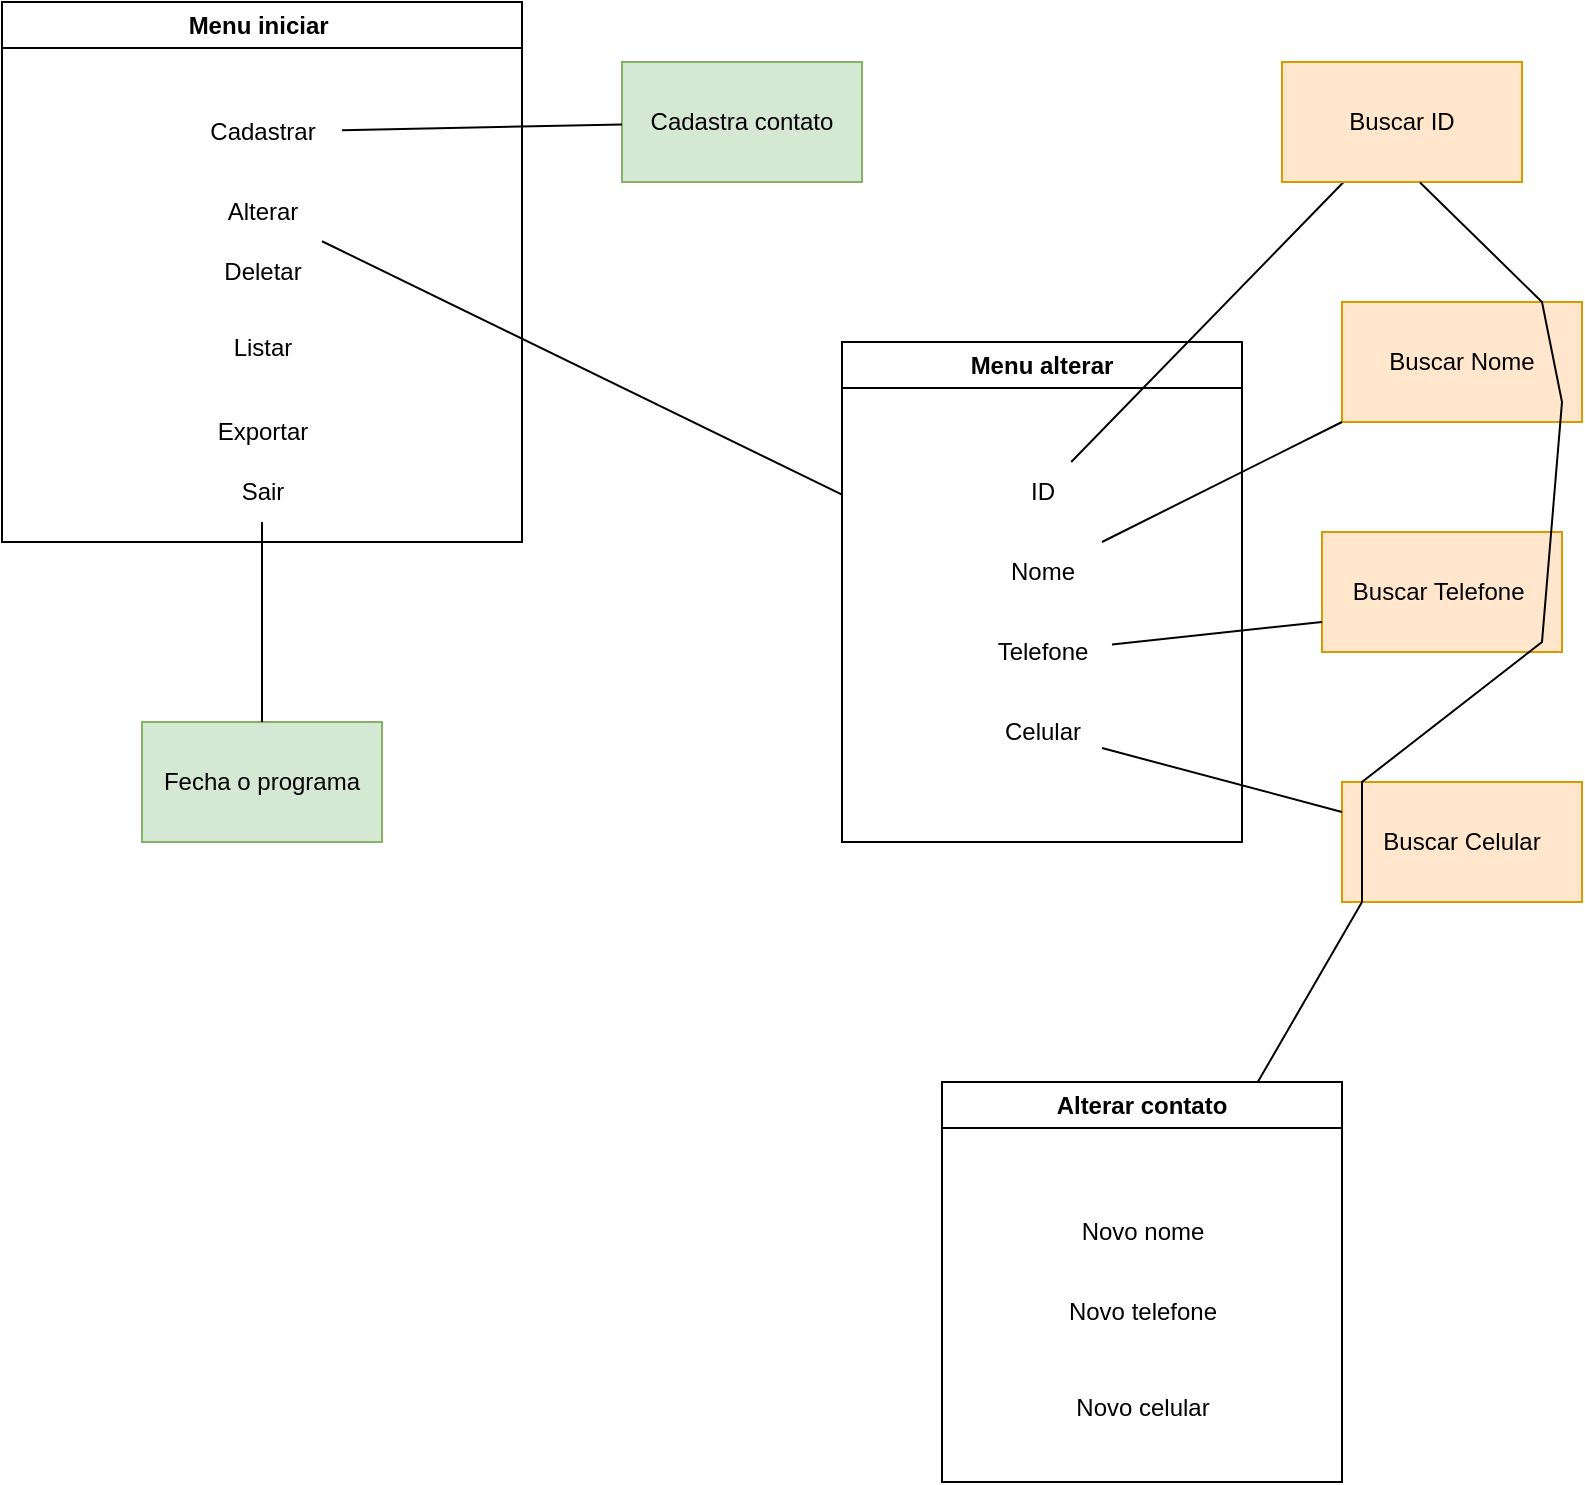 <mxfile version="24.8.9">
  <diagram name="Página-1" id="AobqLXewHuEHCj6xdsLq">
    <mxGraphModel dx="934" dy="588" grid="1" gridSize="10" guides="1" tooltips="1" connect="1" arrows="1" fold="1" page="1" pageScale="1" pageWidth="827" pageHeight="1169" math="0" shadow="0">
      <root>
        <mxCell id="0" />
        <mxCell id="1" parent="0" />
        <mxCell id="H1AuBjO5pCfdvJ7z72MC-6" value="Menu iniciar&amp;nbsp;" style="swimlane;whiteSpace=wrap;html=1;" vertex="1" parent="1">
          <mxGeometry x="30" y="150" width="260" height="270" as="geometry" />
        </mxCell>
        <mxCell id="H1AuBjO5pCfdvJ7z72MC-7" value="Cadastrar" style="text;html=1;align=center;verticalAlign=middle;resizable=0;points=[];autosize=1;strokeColor=none;fillColor=none;" vertex="1" parent="H1AuBjO5pCfdvJ7z72MC-6">
          <mxGeometry x="90" y="50" width="80" height="30" as="geometry" />
        </mxCell>
        <mxCell id="H1AuBjO5pCfdvJ7z72MC-8" value="Alterar" style="text;html=1;align=center;verticalAlign=middle;resizable=0;points=[];autosize=1;strokeColor=none;fillColor=none;" vertex="1" parent="H1AuBjO5pCfdvJ7z72MC-6">
          <mxGeometry x="100" y="90" width="60" height="30" as="geometry" />
        </mxCell>
        <mxCell id="H1AuBjO5pCfdvJ7z72MC-11" value="Deletar" style="text;html=1;align=center;verticalAlign=middle;resizable=0;points=[];autosize=1;strokeColor=none;fillColor=none;" vertex="1" parent="H1AuBjO5pCfdvJ7z72MC-6">
          <mxGeometry x="100" y="120" width="60" height="30" as="geometry" />
        </mxCell>
        <mxCell id="H1AuBjO5pCfdvJ7z72MC-14" value="Sair" style="text;html=1;align=center;verticalAlign=middle;resizable=0;points=[];autosize=1;strokeColor=none;fillColor=none;" vertex="1" parent="H1AuBjO5pCfdvJ7z72MC-6">
          <mxGeometry x="110" y="230" width="40" height="30" as="geometry" />
        </mxCell>
        <mxCell id="H1AuBjO5pCfdvJ7z72MC-13" value="Exportar" style="text;html=1;align=center;verticalAlign=middle;resizable=0;points=[];autosize=1;strokeColor=none;fillColor=none;" vertex="1" parent="H1AuBjO5pCfdvJ7z72MC-6">
          <mxGeometry x="95" y="200" width="70" height="30" as="geometry" />
        </mxCell>
        <mxCell id="H1AuBjO5pCfdvJ7z72MC-12" value="Listar" style="text;html=1;align=center;verticalAlign=middle;resizable=0;points=[];autosize=1;strokeColor=none;fillColor=none;" vertex="1" parent="H1AuBjO5pCfdvJ7z72MC-6">
          <mxGeometry x="105" y="158" width="50" height="30" as="geometry" />
        </mxCell>
        <mxCell id="H1AuBjO5pCfdvJ7z72MC-16" value="Fecha o programa" style="rounded=0;whiteSpace=wrap;html=1;fillColor=#d5e8d4;strokeColor=#82b366;" vertex="1" parent="1">
          <mxGeometry x="100" y="510" width="120" height="60" as="geometry" />
        </mxCell>
        <mxCell id="H1AuBjO5pCfdvJ7z72MC-17" value="" style="endArrow=none;html=1;rounded=0;exitX=0.5;exitY=0;exitDx=0;exitDy=0;" edge="1" parent="1" source="H1AuBjO5pCfdvJ7z72MC-16" target="H1AuBjO5pCfdvJ7z72MC-14">
          <mxGeometry width="50" height="50" relative="1" as="geometry">
            <mxPoint x="380" y="390" as="sourcePoint" />
            <mxPoint x="430" y="340" as="targetPoint" />
            <Array as="points" />
          </mxGeometry>
        </mxCell>
        <mxCell id="H1AuBjO5pCfdvJ7z72MC-18" value="Cadastra contato" style="rounded=0;whiteSpace=wrap;html=1;fillColor=#d5e8d4;strokeColor=#82b366;" vertex="1" parent="1">
          <mxGeometry x="340" y="180" width="120" height="60" as="geometry" />
        </mxCell>
        <mxCell id="H1AuBjO5pCfdvJ7z72MC-19" value="" style="endArrow=none;html=1;rounded=0;" edge="1" parent="1" source="H1AuBjO5pCfdvJ7z72MC-7" target="H1AuBjO5pCfdvJ7z72MC-18">
          <mxGeometry width="50" height="50" relative="1" as="geometry">
            <mxPoint x="380" y="390" as="sourcePoint" />
            <mxPoint x="430" y="340" as="targetPoint" />
          </mxGeometry>
        </mxCell>
        <mxCell id="H1AuBjO5pCfdvJ7z72MC-21" value="Menu alterar" style="swimlane;whiteSpace=wrap;html=1;" vertex="1" parent="1">
          <mxGeometry x="450" y="320" width="200" height="250" as="geometry" />
        </mxCell>
        <mxCell id="H1AuBjO5pCfdvJ7z72MC-24" value="ID" style="text;html=1;align=center;verticalAlign=middle;resizable=0;points=[];autosize=1;strokeColor=none;fillColor=none;" vertex="1" parent="H1AuBjO5pCfdvJ7z72MC-21">
          <mxGeometry x="80" y="60" width="40" height="30" as="geometry" />
        </mxCell>
        <mxCell id="H1AuBjO5pCfdvJ7z72MC-25" value="Nome" style="text;html=1;align=center;verticalAlign=middle;resizable=0;points=[];autosize=1;strokeColor=none;fillColor=none;" vertex="1" parent="H1AuBjO5pCfdvJ7z72MC-21">
          <mxGeometry x="70" y="100" width="60" height="30" as="geometry" />
        </mxCell>
        <mxCell id="H1AuBjO5pCfdvJ7z72MC-26" value="Telefone" style="text;html=1;align=center;verticalAlign=middle;resizable=0;points=[];autosize=1;strokeColor=none;fillColor=none;" vertex="1" parent="H1AuBjO5pCfdvJ7z72MC-21">
          <mxGeometry x="65" y="140" width="70" height="30" as="geometry" />
        </mxCell>
        <mxCell id="H1AuBjO5pCfdvJ7z72MC-23" value="Celular" style="text;html=1;align=center;verticalAlign=middle;resizable=0;points=[];autosize=1;strokeColor=none;fillColor=none;" vertex="1" parent="H1AuBjO5pCfdvJ7z72MC-21">
          <mxGeometry x="70" y="180" width="60" height="30" as="geometry" />
        </mxCell>
        <mxCell id="H1AuBjO5pCfdvJ7z72MC-22" value="" style="endArrow=none;html=1;rounded=0;" edge="1" parent="1" source="H1AuBjO5pCfdvJ7z72MC-8" target="H1AuBjO5pCfdvJ7z72MC-21">
          <mxGeometry width="50" height="50" relative="1" as="geometry">
            <mxPoint x="380" y="390" as="sourcePoint" />
            <mxPoint x="430" y="340" as="targetPoint" />
          </mxGeometry>
        </mxCell>
        <mxCell id="H1AuBjO5pCfdvJ7z72MC-28" value="" style="endArrow=none;html=1;rounded=0;" edge="1" parent="1" source="H1AuBjO5pCfdvJ7z72MC-24" target="H1AuBjO5pCfdvJ7z72MC-29">
          <mxGeometry width="50" height="50" relative="1" as="geometry">
            <mxPoint x="390" y="440" as="sourcePoint" />
            <mxPoint x="440" y="390" as="targetPoint" />
          </mxGeometry>
        </mxCell>
        <mxCell id="H1AuBjO5pCfdvJ7z72MC-29" value="Buscar ID&lt;span style=&quot;color: rgba(0, 0, 0, 0); font-family: monospace; font-size: 0px; text-align: start; text-wrap-mode: nowrap;&quot;&gt;%3CmxGraphModel%3E%3Croot%3E%3CmxCell%20id%3D%220%22%2F%3E%3CmxCell%20id%3D%221%22%20parent%3D%220%22%2F%3E%3CmxCell%20id%3D%222%22%20value%3D%22ID%22%20style%3D%22text%3Bhtml%3D1%3Balign%3Dcenter%3BverticalAlign%3Dmiddle%3Bresizable%3D0%3Bpoints%3D%5B%5D%3Bautosize%3D1%3BstrokeColor%3Dnone%3BfillColor%3Dnone%3B%22%20vertex%3D%221%22%20parent%3D%221%22%3E%3CmxGeometry%20x%3D%22510%22%20y%3D%22348%22%20width%3D%2240%22%20height%3D%2230%22%20as%3D%22geometry%22%2F%3E%3C%2FmxCell%3E%3C%2Froot%3E%3C%2FmxGraphModel%3E&lt;/span&gt;" style="rounded=0;whiteSpace=wrap;html=1;fillColor=#ffe6cc;strokeColor=#d79b00;" vertex="1" parent="1">
          <mxGeometry x="670.0" y="180" width="120" height="60" as="geometry" />
        </mxCell>
        <mxCell id="H1AuBjO5pCfdvJ7z72MC-30" value="Buscar Nome" style="rounded=0;whiteSpace=wrap;html=1;fillColor=#ffe6cc;strokeColor=#d79b00;" vertex="1" parent="1">
          <mxGeometry x="700.0" y="300" width="120" height="60" as="geometry" />
        </mxCell>
        <mxCell id="H1AuBjO5pCfdvJ7z72MC-31" value="Buscar Telefone&amp;nbsp;" style="rounded=0;whiteSpace=wrap;html=1;fillColor=#ffe6cc;strokeColor=#d79b00;" vertex="1" parent="1">
          <mxGeometry x="690.0" y="415" width="120" height="60" as="geometry" />
        </mxCell>
        <mxCell id="H1AuBjO5pCfdvJ7z72MC-32" value="Buscar Celular" style="rounded=0;whiteSpace=wrap;html=1;fillColor=#ffe6cc;strokeColor=#d79b00;" vertex="1" parent="1">
          <mxGeometry x="700.0" y="540" width="120" height="60" as="geometry" />
        </mxCell>
        <mxCell id="H1AuBjO5pCfdvJ7z72MC-33" value="" style="endArrow=none;html=1;rounded=0;entryX=0;entryY=0.25;entryDx=0;entryDy=0;" edge="1" parent="1" source="H1AuBjO5pCfdvJ7z72MC-23" target="H1AuBjO5pCfdvJ7z72MC-32">
          <mxGeometry width="50" height="50" relative="1" as="geometry">
            <mxPoint x="390" y="440" as="sourcePoint" />
            <mxPoint x="440" y="390" as="targetPoint" />
          </mxGeometry>
        </mxCell>
        <mxCell id="H1AuBjO5pCfdvJ7z72MC-34" value="" style="endArrow=none;html=1;rounded=0;entryX=0;entryY=0.75;entryDx=0;entryDy=0;" edge="1" parent="1" source="H1AuBjO5pCfdvJ7z72MC-26" target="H1AuBjO5pCfdvJ7z72MC-31">
          <mxGeometry width="50" height="50" relative="1" as="geometry">
            <mxPoint x="400" y="450" as="sourcePoint" />
            <mxPoint x="450" y="400" as="targetPoint" />
          </mxGeometry>
        </mxCell>
        <mxCell id="H1AuBjO5pCfdvJ7z72MC-35" value="" style="endArrow=none;html=1;rounded=0;" edge="1" parent="1" source="H1AuBjO5pCfdvJ7z72MC-25" target="H1AuBjO5pCfdvJ7z72MC-30">
          <mxGeometry width="50" height="50" relative="1" as="geometry">
            <mxPoint x="410" y="460" as="sourcePoint" />
            <mxPoint x="460" y="410" as="targetPoint" />
          </mxGeometry>
        </mxCell>
        <mxCell id="H1AuBjO5pCfdvJ7z72MC-36" value="Alterar contato" style="swimlane;whiteSpace=wrap;html=1;" vertex="1" parent="1">
          <mxGeometry x="500" y="690" width="200" height="200" as="geometry" />
        </mxCell>
        <mxCell id="H1AuBjO5pCfdvJ7z72MC-37" value="Novo nome" style="text;html=1;align=center;verticalAlign=middle;resizable=0;points=[];autosize=1;strokeColor=none;fillColor=none;" vertex="1" parent="H1AuBjO5pCfdvJ7z72MC-36">
          <mxGeometry x="60" y="60" width="80" height="30" as="geometry" />
        </mxCell>
        <mxCell id="H1AuBjO5pCfdvJ7z72MC-38" value="Novo telefone" style="text;html=1;align=center;verticalAlign=middle;resizable=0;points=[];autosize=1;strokeColor=none;fillColor=none;" vertex="1" parent="H1AuBjO5pCfdvJ7z72MC-36">
          <mxGeometry x="50" y="100" width="100" height="30" as="geometry" />
        </mxCell>
        <mxCell id="H1AuBjO5pCfdvJ7z72MC-39" value="Novo celular&lt;div&gt;&lt;br&gt;&lt;/div&gt;" style="text;html=1;align=center;verticalAlign=middle;resizable=0;points=[];autosize=1;strokeColor=none;fillColor=none;" vertex="1" parent="H1AuBjO5pCfdvJ7z72MC-36">
          <mxGeometry x="55" y="150" width="90" height="40" as="geometry" />
        </mxCell>
        <mxCell id="H1AuBjO5pCfdvJ7z72MC-40" value="" style="endArrow=none;html=1;rounded=0;entryX=0.575;entryY=1.004;entryDx=0;entryDy=0;entryPerimeter=0;" edge="1" parent="1" source="H1AuBjO5pCfdvJ7z72MC-36" target="H1AuBjO5pCfdvJ7z72MC-29">
          <mxGeometry width="50" height="50" relative="1" as="geometry">
            <mxPoint x="390" y="670" as="sourcePoint" />
            <mxPoint x="790" y="690" as="targetPoint" />
            <Array as="points">
              <mxPoint x="710" y="600" />
              <mxPoint x="710" y="540" />
              <mxPoint x="800" y="470" />
              <mxPoint x="810" y="350" />
              <mxPoint x="800" y="300" />
            </Array>
          </mxGeometry>
        </mxCell>
      </root>
    </mxGraphModel>
  </diagram>
</mxfile>
